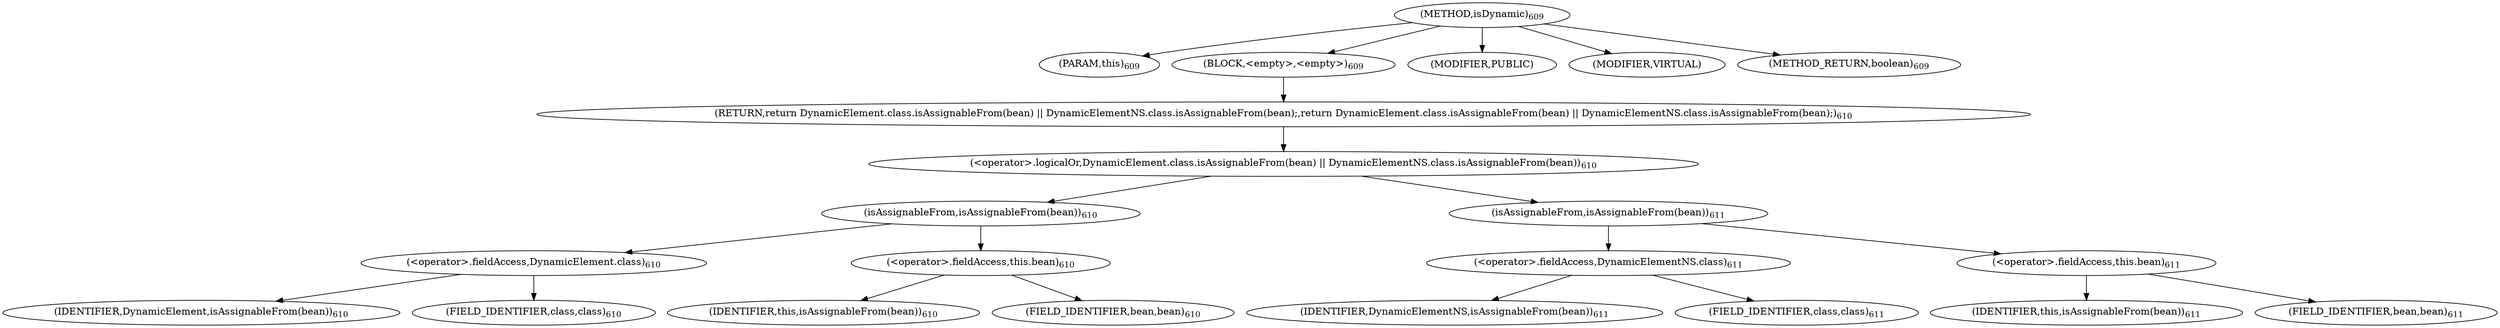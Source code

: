 digraph "isDynamic" {  
"1460" [label = <(METHOD,isDynamic)<SUB>609</SUB>> ]
"1461" [label = <(PARAM,this)<SUB>609</SUB>> ]
"1462" [label = <(BLOCK,&lt;empty&gt;,&lt;empty&gt;)<SUB>609</SUB>> ]
"1463" [label = <(RETURN,return DynamicElement.class.isAssignableFrom(bean) || DynamicElementNS.class.isAssignableFrom(bean);,return DynamicElement.class.isAssignableFrom(bean) || DynamicElementNS.class.isAssignableFrom(bean);)<SUB>610</SUB>> ]
"1464" [label = <(&lt;operator&gt;.logicalOr,DynamicElement.class.isAssignableFrom(bean) || DynamicElementNS.class.isAssignableFrom(bean))<SUB>610</SUB>> ]
"1465" [label = <(isAssignableFrom,isAssignableFrom(bean))<SUB>610</SUB>> ]
"1466" [label = <(&lt;operator&gt;.fieldAccess,DynamicElement.class)<SUB>610</SUB>> ]
"1467" [label = <(IDENTIFIER,DynamicElement,isAssignableFrom(bean))<SUB>610</SUB>> ]
"1468" [label = <(FIELD_IDENTIFIER,class,class)<SUB>610</SUB>> ]
"1469" [label = <(&lt;operator&gt;.fieldAccess,this.bean)<SUB>610</SUB>> ]
"1470" [label = <(IDENTIFIER,this,isAssignableFrom(bean))<SUB>610</SUB>> ]
"1471" [label = <(FIELD_IDENTIFIER,bean,bean)<SUB>610</SUB>> ]
"1472" [label = <(isAssignableFrom,isAssignableFrom(bean))<SUB>611</SUB>> ]
"1473" [label = <(&lt;operator&gt;.fieldAccess,DynamicElementNS.class)<SUB>611</SUB>> ]
"1474" [label = <(IDENTIFIER,DynamicElementNS,isAssignableFrom(bean))<SUB>611</SUB>> ]
"1475" [label = <(FIELD_IDENTIFIER,class,class)<SUB>611</SUB>> ]
"1476" [label = <(&lt;operator&gt;.fieldAccess,this.bean)<SUB>611</SUB>> ]
"1477" [label = <(IDENTIFIER,this,isAssignableFrom(bean))<SUB>611</SUB>> ]
"1478" [label = <(FIELD_IDENTIFIER,bean,bean)<SUB>611</SUB>> ]
"1479" [label = <(MODIFIER,PUBLIC)> ]
"1480" [label = <(MODIFIER,VIRTUAL)> ]
"1481" [label = <(METHOD_RETURN,boolean)<SUB>609</SUB>> ]
  "1460" -> "1461" 
  "1460" -> "1462" 
  "1460" -> "1479" 
  "1460" -> "1480" 
  "1460" -> "1481" 
  "1462" -> "1463" 
  "1463" -> "1464" 
  "1464" -> "1465" 
  "1464" -> "1472" 
  "1465" -> "1466" 
  "1465" -> "1469" 
  "1466" -> "1467" 
  "1466" -> "1468" 
  "1469" -> "1470" 
  "1469" -> "1471" 
  "1472" -> "1473" 
  "1472" -> "1476" 
  "1473" -> "1474" 
  "1473" -> "1475" 
  "1476" -> "1477" 
  "1476" -> "1478" 
}
